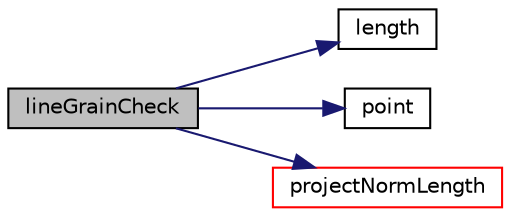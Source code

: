 digraph "lineGrainCheck"
{
 // LATEX_PDF_SIZE
  edge [fontname="Helvetica",fontsize="10",labelfontname="Helvetica",labelfontsize="10"];
  node [fontname="Helvetica",fontsize="10",shape=record];
  rankdir="LR";
  Node1 [label="lineGrainCheck",height=0.2,width=0.4,color="black", fillcolor="grey75", style="filled", fontcolor="black",tooltip=" "];
  Node1 -> Node2 [color="midnightblue",fontsize="10",style="solid",fontname="Helvetica"];
  Node2 [label="length",height=0.2,width=0.4,color="black", fillcolor="white", style="filled",URL="$tripleFwd_8hpp.html#ae1449f1d56abab2ec4d0f00b685fc478",tooltip=" "];
  Node1 -> Node3 [color="midnightblue",fontsize="10",style="solid",fontname="Helvetica"];
  Node3 [label="point",height=0.2,width=0.4,color="black", fillcolor="white", style="filled",URL="$structpFlow_1_1grnTriInteraction_1_1pLine.html#a6e9513d0b6634e97d81f0d7a3595248a",tooltip=" "];
  Node1 -> Node4 [color="midnightblue",fontsize="10",style="solid",fontname="Helvetica"];
  Node4 [label="projectNormLength",height=0.2,width=0.4,color="red", fillcolor="white", style="filled",URL="$structpFlow_1_1grnTriInteraction_1_1pLine.html#aae66a491cb295819647c4f34d23c7453",tooltip=" "];
}
